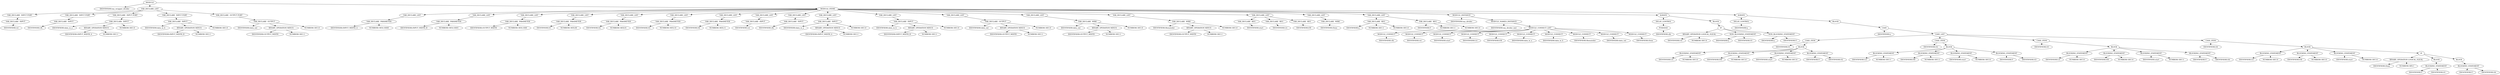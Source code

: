 digraph G {	
ranksep=.25;
	0 [label="MODULE"];
	1 [label="IDENTIFIERS:my_wrapper_divider"];
	0 -> 1;
	2 [label="VAR_DECLARE_LIST"];
	0 -> 2;
	3 [label="VAR_DECLARE  INPUT PORT"];
	2 -> 3;
	4 [label="VAR_DECLARE  INPUT"];
	3 -> 4;
	5 [label="IDENTIFIERS:rst"];
	4 -> 5;
	16 [label="VAR_DECLARE  INPUT PORT"];
	2 -> 16;
	17 [label="VAR_DECLARE  INPUT"];
	16 -> 17;
	18 [label="IDENTIFIERS:clk"];
	17 -> 18;
	29 [label="VAR_DECLARE  INPUT PORT"];
	2 -> 29;
	30 [label="VAR_DECLARE  INPUT"];
	29 -> 30;
	31 [label="IDENTIFIERS:data_in_a"];
	30 -> 31;
	32 [label="BINARY_OPERATION MINUS"];
	30 -> 32;
	33 [label="IDENTIFIERS:INPUT_WIDTH_A"];
	32 -> 33;
	34 [label="NUMBERS DEC:1"];
	32 -> 34;
	35 [label="NUMBERS DEC:0"];
	30 -> 35;
	44 [label="VAR_DECLARE  INPUT PORT"];
	2 -> 44;
	45 [label="VAR_DECLARE  INPUT"];
	44 -> 45;
	46 [label="IDENTIFIERS:data_in_b"];
	45 -> 46;
	47 [label="BINARY_OPERATION MINUS"];
	45 -> 47;
	48 [label="IDENTIFIERS:INPUT_WIDTH_B"];
	47 -> 48;
	49 [label="NUMBERS DEC:1"];
	47 -> 49;
	50 [label="NUMBERS DEC:0"];
	45 -> 50;
	59 [label="VAR_DECLARE  OUTPUT PORT"];
	2 -> 59;
	60 [label="VAR_DECLARE  OUTPUT"];
	59 -> 60;
	61 [label="IDENTIFIERS:data_out"];
	60 -> 61;
	62 [label="BINARY_OPERATION MINUS"];
	60 -> 62;
	63 [label="IDENTIFIERS:OUTPUT_WIDTH"];
	62 -> 63;
	64 [label="NUMBERS DEC:1"];
	62 -> 64;
	65 [label="NUMBERS DEC:0"];
	60 -> 65;
	74 [label="MODULE_ITEMS"];
	0 -> 74;
	75 [label="VAR_DECLARE_LIST"];
	74 -> 75;
	76 [label="VAR_DECLARE  PARAMETER"];
	75 -> 76;
	77 [label="IDENTIFIERS:INPUT_WIDTH_A"];
	76 -> 77;
	82 [label="NUMBERS HEX:10000"];
	76 -> 82;
	83 [label="VAR_DECLARE_LIST"];
	74 -> 83;
	84 [label="VAR_DECLARE  PARAMETER"];
	83 -> 84;
	85 [label="IDENTIFIERS:INPUT_WIDTH_B"];
	84 -> 85;
	90 [label="NUMBERS HEX:10001"];
	84 -> 90;
	91 [label="VAR_DECLARE_LIST"];
	74 -> 91;
	92 [label="VAR_DECLARE  PARAMETER"];
	91 -> 92;
	93 [label="IDENTIFIERS:OUTPUT_WIDTH"];
	92 -> 93;
	98 [label="NUMBERS HEX:1000"];
	92 -> 98;
	99 [label="VAR_DECLARE_LIST"];
	74 -> 99;
	100 [label="VAR_DECLARE  PARAMETER"];
	99 -> 100;
	101 [label="IDENTIFIERS:S1"];
	100 -> 101;
	106 [label="NUMBERS HEX:00"];
	100 -> 106;
	107 [label="VAR_DECLARE_LIST"];
	74 -> 107;
	108 [label="VAR_DECLARE  PARAMETER"];
	107 -> 108;
	109 [label="IDENTIFIERS:S2"];
	108 -> 109;
	114 [label="NUMBERS HEX:01"];
	108 -> 114;
	115 [label="VAR_DECLARE_LIST"];
	74 -> 115;
	116 [label="VAR_DECLARE  PARAMETER"];
	115 -> 116;
	117 [label="IDENTIFIERS:S3"];
	116 -> 117;
	122 [label="NUMBERS HEX:10"];
	116 -> 122;
	123 [label="VAR_DECLARE_LIST"];
	74 -> 123;
	124 [label="VAR_DECLARE  PARAMETER"];
	123 -> 124;
	125 [label="IDENTIFIERS:S4"];
	124 -> 125;
	130 [label="NUMBERS HEX:11"];
	124 -> 130;
	131 [label="VAR_DECLARE_LIST"];
	74 -> 131;
	132 [label="VAR_DECLARE  INPUT"];
	131 -> 132;
	133 [label="IDENTIFIERS:rst"];
	132 -> 133;
	139 [label="VAR_DECLARE_LIST"];
	74 -> 139;
	140 [label="VAR_DECLARE  INPUT"];
	139 -> 140;
	141 [label="IDENTIFIERS:clk"];
	140 -> 141;
	147 [label="VAR_DECLARE_LIST"];
	74 -> 147;
	148 [label="VAR_DECLARE  INPUT"];
	147 -> 148;
	149 [label="IDENTIFIERS:data_in_a"];
	148 -> 149;
	150 [label="BINARY_OPERATION MINUS"];
	148 -> 150;
	151 [label="IDENTIFIERS:INPUT_WIDTH_A"];
	150 -> 151;
	152 [label="NUMBERS DEC:1"];
	150 -> 152;
	153 [label="NUMBERS DEC:0"];
	148 -> 153;
	157 [label="VAR_DECLARE_LIST"];
	74 -> 157;
	158 [label="VAR_DECLARE  INPUT"];
	157 -> 158;
	159 [label="IDENTIFIERS:data_in_b"];
	158 -> 159;
	160 [label="BINARY_OPERATION MINUS"];
	158 -> 160;
	161 [label="IDENTIFIERS:INPUT_WIDTH_B"];
	160 -> 161;
	162 [label="NUMBERS DEC:1"];
	160 -> 162;
	163 [label="NUMBERS DEC:0"];
	158 -> 163;
	167 [label="VAR_DECLARE_LIST"];
	74 -> 167;
	168 [label="VAR_DECLARE  OUTPUT"];
	167 -> 168;
	169 [label="IDENTIFIERS:data_out"];
	168 -> 169;
	170 [label="BINARY_OPERATION MINUS"];
	168 -> 170;
	171 [label="IDENTIFIERS:OUTPUT_WIDTH"];
	170 -> 171;
	172 [label="NUMBERS DEC:1"];
	170 -> 172;
	173 [label="NUMBERS DEC:0"];
	168 -> 173;
	177 [label="VAR_DECLARE_LIST"];
	74 -> 177;
	178 [label="VAR_DECLARE  WIRE"];
	177 -> 178;
	179 [label="IDENTIFIERS:data_out"];
	178 -> 179;
	180 [label="BINARY_OPERATION MINUS"];
	178 -> 180;
	181 [label="IDENTIFIERS:OUTPUT_WIDTH"];
	180 -> 181;
	182 [label="NUMBERS DEC:1"];
	180 -> 182;
	183 [label="NUMBERS DEC:0"];
	178 -> 183;
	187 [label="VAR_DECLARE_LIST"];
	74 -> 187;
	188 [label="VAR_DECLARE  WIRE"];
	187 -> 188;
	189 [label="IDENTIFIERS:Remainder"];
	188 -> 189;
	190 [label="BINARY_OPERATION MINUS"];
	188 -> 190;
	191 [label="IDENTIFIERS:OUTPUT_WIDTH"];
	190 -> 191;
	192 [label="NUMBERS DEC:1"];
	190 -> 192;
	193 [label="NUMBERS DEC:0"];
	188 -> 193;
	197 [label="VAR_DECLARE_LIST"];
	74 -> 197;
	198 [label="VAR_DECLARE  REG"];
	197 -> 198;
	199 [label="IDENTIFIERS:start"];
	198 -> 199;
	205 [label="VAR_DECLARE  REG"];
	197 -> 205;
	206 [label="IDENTIFIERS:LA"];
	205 -> 206;
	212 [label="VAR_DECLARE  REG"];
	197 -> 212;
	213 [label="IDENTIFIERS:EB"];
	212 -> 213;
	219 [label="VAR_DECLARE_LIST"];
	74 -> 219;
	220 [label="VAR_DECLARE  WIRE"];
	219 -> 220;
	221 [label="IDENTIFIERS:Done"];
	220 -> 221;
	227 [label="VAR_DECLARE_LIST"];
	74 -> 227;
	228 [label="VAR_DECLARE  REG"];
	227 -> 228;
	229 [label="IDENTIFIERS:y"];
	228 -> 229;
	230 [label="NUMBERS DEC:1"];
	228 -> 230;
	231 [label="NUMBERS DEC:0"];
	228 -> 231;
	235 [label="VAR_DECLARE  REG"];
	227 -> 235;
	236 [label="IDENTIFIERS:Y"];
	235 -> 236;
	237 [label="NUMBERS DEC:1"];
	235 -> 237;
	238 [label="NUMBERS DEC:0"];
	235 -> 238;
	242 [label="MODULE_INSTANCE"];
	74 -> 242;
	243 [label="IDENTIFIERS:my_divider"];
	242 -> 243;
	244 [label="MODULE_NAMED_INSTANCE"];
	242 -> 244;
	245 [label="IDENTIFIERS:my_divider_inst"];
	244 -> 245;
	246 [label="MODULE_CONNECT_LIST"];
	244 -> 246;
	247 [label="MODULE_CONNECT"];
	246 -> 247;
	249 [label="IDENTIFIERS:clk"];
	247 -> 249;
	250 [label="MODULE_CONNECT"];
	246 -> 250;
	252 [label="IDENTIFIERS:rst"];
	250 -> 252;
	253 [label="MODULE_CONNECT"];
	246 -> 253;
	255 [label="IDENTIFIERS:start"];
	253 -> 255;
	256 [label="MODULE_CONNECT"];
	246 -> 256;
	258 [label="IDENTIFIERS:LA"];
	256 -> 258;
	259 [label="MODULE_CONNECT"];
	246 -> 259;
	261 [label="IDENTIFIERS:EB"];
	259 -> 261;
	262 [label="MODULE_CONNECT"];
	246 -> 262;
	264 [label="IDENTIFIERS:data_in_a"];
	262 -> 264;
	265 [label="MODULE_CONNECT"];
	246 -> 265;
	267 [label="IDENTIFIERS:data_in_b"];
	265 -> 267;
	268 [label="MODULE_CONNECT"];
	246 -> 268;
	270 [label="IDENTIFIERS:Remainder"];
	268 -> 270;
	271 [label="MODULE_CONNECT"];
	246 -> 271;
	273 [label="IDENTIFIERS:data_out"];
	271 -> 273;
	274 [label="MODULE_CONNECT"];
	246 -> 274;
	276 [label="IDENTIFIERS:Done"];
	274 -> 276;
	278 [label="ALWAYS"];
	74 -> 278;
	279 [label="DELAY_CONTROL"];
	278 -> 279;
	280 [label="POSEDGE"];
	279 -> 280;
	281 [label="IDENTIFIERS:clk"];
	280 -> 281;
	282 [label="BLOCK"];
	278 -> 282;
	283 [label="IF"];
	282 -> 283;
	284 [label="BINARY_OPERATION LOGICAL_EQUAL"];
	283 -> 284;
	285 [label="IDENTIFIERS:rst"];
	284 -> 285;
	286 [label="NUMBERS DEC:0"];
	284 -> 286;
	287 [label="NON_BLOCKING_STATEMENT"];
	283 -> 287;
	288 [label="IDENTIFIERS:y"];
	287 -> 288;
	289 [label="IDENTIFIERS:S1"];
	287 -> 289;
	290 [label="NON_BLOCKING_STATEMENT"];
	283 -> 290;
	291 [label="IDENTIFIERS:y"];
	290 -> 291;
	292 [label="IDENTIFIERS:Y"];
	290 -> 292;
	293 [label="ALWAYS"];
	74 -> 293;
	294 [label="DELAY_CONTROL"];
	293 -> 294;
	295 [label="IDENTIFIERS:y"];
	294 -> 295;
	296 [label="BLOCK"];
	293 -> 296;
	297 [label="CASE"];
	296 -> 297;
	298 [label="IDENTIFIERS:y"];
	297 -> 298;
	299 [label="CASE_LIST"];
	297 -> 299;
	300 [label="CASE_ITEM"];
	299 -> 300;
	301 [label="IDENTIFIERS:S1"];
	300 -> 301;
	302 [label="BLOCK"];
	300 -> 302;
	303 [label="BLOCKING_STATEMENT"];
	302 -> 303;
	304 [label="IDENTIFIERS:LA"];
	303 -> 304;
	305 [label="NUMBERS DEC:0"];
	303 -> 305;
	306 [label="BLOCKING_STATEMENT"];
	302 -> 306;
	307 [label="IDENTIFIERS:EB"];
	306 -> 307;
	308 [label="NUMBERS DEC:0"];
	306 -> 308;
	309 [label="BLOCKING_STATEMENT"];
	302 -> 309;
	310 [label="IDENTIFIERS:start"];
	309 -> 310;
	311 [label="NUMBERS DEC:0"];
	309 -> 311;
	312 [label="BLOCKING_STATEMENT"];
	302 -> 312;
	313 [label="IDENTIFIERS:Y"];
	312 -> 313;
	314 [label="IDENTIFIERS:S2"];
	312 -> 314;
	315 [label="CASE_ITEM"];
	299 -> 315;
	316 [label="IDENTIFIERS:S2"];
	315 -> 316;
	317 [label="BLOCK"];
	315 -> 317;
	318 [label="BLOCKING_STATEMENT"];
	317 -> 318;
	319 [label="IDENTIFIERS:LA"];
	318 -> 319;
	320 [label="NUMBERS DEC:1"];
	318 -> 320;
	321 [label="BLOCKING_STATEMENT"];
	317 -> 321;
	322 [label="IDENTIFIERS:EB"];
	321 -> 322;
	323 [label="NUMBERS DEC:1"];
	321 -> 323;
	324 [label="BLOCKING_STATEMENT"];
	317 -> 324;
	325 [label="IDENTIFIERS:start"];
	324 -> 325;
	326 [label="NUMBERS DEC:0"];
	324 -> 326;
	327 [label="BLOCKING_STATEMENT"];
	317 -> 327;
	328 [label="IDENTIFIERS:Y"];
	327 -> 328;
	329 [label="IDENTIFIERS:S3"];
	327 -> 329;
	330 [label="CASE_ITEM"];
	299 -> 330;
	331 [label="IDENTIFIERS:S3"];
	330 -> 331;
	332 [label="BLOCK"];
	330 -> 332;
	333 [label="BLOCKING_STATEMENT"];
	332 -> 333;
	334 [label="IDENTIFIERS:LA"];
	333 -> 334;
	335 [label="NUMBERS DEC:0"];
	333 -> 335;
	336 [label="BLOCKING_STATEMENT"];
	332 -> 336;
	337 [label="IDENTIFIERS:EB"];
	336 -> 337;
	338 [label="NUMBERS DEC:0"];
	336 -> 338;
	339 [label="BLOCKING_STATEMENT"];
	332 -> 339;
	340 [label="IDENTIFIERS:start"];
	339 -> 340;
	341 [label="NUMBERS DEC:1"];
	339 -> 341;
	342 [label="BLOCKING_STATEMENT"];
	332 -> 342;
	343 [label="IDENTIFIERS:Y"];
	342 -> 343;
	344 [label="IDENTIFIERS:S4"];
	342 -> 344;
	345 [label="CASE_ITEM"];
	299 -> 345;
	346 [label="IDENTIFIERS:S4"];
	345 -> 346;
	347 [label="BLOCK"];
	345 -> 347;
	348 [label="BLOCKING_STATEMENT"];
	347 -> 348;
	349 [label="IDENTIFIERS:LA"];
	348 -> 349;
	350 [label="NUMBERS DEC:0"];
	348 -> 350;
	351 [label="BLOCKING_STATEMENT"];
	347 -> 351;
	352 [label="IDENTIFIERS:EB"];
	351 -> 352;
	353 [label="NUMBERS DEC:0"];
	351 -> 353;
	354 [label="BLOCKING_STATEMENT"];
	347 -> 354;
	355 [label="IDENTIFIERS:start"];
	354 -> 355;
	356 [label="NUMBERS DEC:0"];
	354 -> 356;
	357 [label="IF"];
	347 -> 357;
	358 [label="BINARY_OPERATION LOGICAL_EQUAL"];
	357 -> 358;
	359 [label="IDENTIFIERS:Done"];
	358 -> 359;
	360 [label="NUMBERS BIN:1"];
	358 -> 360;
	361 [label="BLOCK"];
	357 -> 361;
	362 [label="BLOCKING_STATEMENT"];
	361 -> 362;
	363 [label="IDENTIFIERS:Y"];
	362 -> 363;
	364 [label="IDENTIFIERS:S1"];
	362 -> 364;
	365 [label="BLOCK"];
	357 -> 365;
	366 [label="BLOCKING_STATEMENT"];
	365 -> 366;
	367 [label="IDENTIFIERS:Y"];
	366 -> 367;
	368 [label="IDENTIFIERS:S4"];
	366 -> 368;
}
